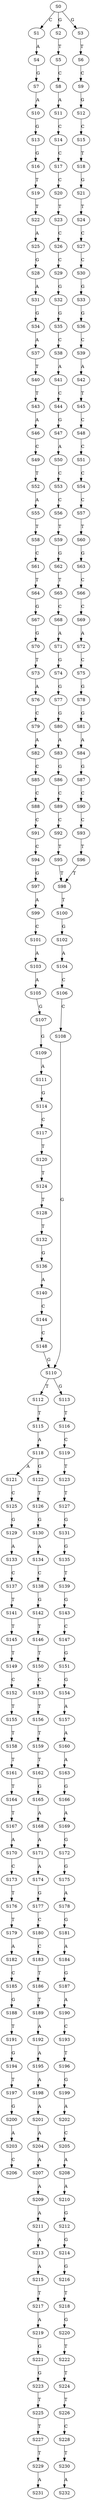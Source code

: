 strict digraph  {
	S0 -> S1 [ label = C ];
	S0 -> S2 [ label = G ];
	S0 -> S3 [ label = G ];
	S1 -> S4 [ label = A ];
	S2 -> S5 [ label = T ];
	S3 -> S6 [ label = T ];
	S4 -> S7 [ label = G ];
	S5 -> S8 [ label = C ];
	S6 -> S9 [ label = C ];
	S7 -> S10 [ label = A ];
	S8 -> S11 [ label = A ];
	S9 -> S12 [ label = G ];
	S10 -> S13 [ label = G ];
	S11 -> S14 [ label = C ];
	S12 -> S15 [ label = C ];
	S13 -> S16 [ label = G ];
	S14 -> S17 [ label = C ];
	S15 -> S18 [ label = T ];
	S16 -> S19 [ label = T ];
	S17 -> S20 [ label = C ];
	S18 -> S21 [ label = G ];
	S19 -> S22 [ label = T ];
	S20 -> S23 [ label = T ];
	S21 -> S24 [ label = T ];
	S22 -> S25 [ label = A ];
	S23 -> S26 [ label = C ];
	S24 -> S27 [ label = C ];
	S25 -> S28 [ label = G ];
	S26 -> S29 [ label = C ];
	S27 -> S30 [ label = C ];
	S28 -> S31 [ label = A ];
	S29 -> S32 [ label = G ];
	S30 -> S33 [ label = G ];
	S31 -> S34 [ label = G ];
	S32 -> S35 [ label = G ];
	S33 -> S36 [ label = G ];
	S34 -> S37 [ label = A ];
	S35 -> S38 [ label = C ];
	S36 -> S39 [ label = C ];
	S37 -> S40 [ label = T ];
	S38 -> S41 [ label = A ];
	S39 -> S42 [ label = A ];
	S40 -> S43 [ label = T ];
	S41 -> S44 [ label = C ];
	S42 -> S45 [ label = T ];
	S43 -> S46 [ label = A ];
	S44 -> S47 [ label = G ];
	S45 -> S48 [ label = C ];
	S46 -> S49 [ label = C ];
	S47 -> S50 [ label = A ];
	S48 -> S51 [ label = C ];
	S49 -> S52 [ label = T ];
	S50 -> S53 [ label = C ];
	S51 -> S54 [ label = C ];
	S52 -> S55 [ label = A ];
	S53 -> S56 [ label = C ];
	S54 -> S57 [ label = C ];
	S55 -> S58 [ label = T ];
	S56 -> S59 [ label = T ];
	S57 -> S60 [ label = T ];
	S58 -> S61 [ label = C ];
	S59 -> S62 [ label = G ];
	S60 -> S63 [ label = G ];
	S61 -> S64 [ label = T ];
	S62 -> S65 [ label = T ];
	S63 -> S66 [ label = C ];
	S64 -> S67 [ label = G ];
	S65 -> S68 [ label = C ];
	S66 -> S69 [ label = C ];
	S67 -> S70 [ label = G ];
	S68 -> S71 [ label = A ];
	S69 -> S72 [ label = A ];
	S70 -> S73 [ label = T ];
	S71 -> S74 [ label = G ];
	S72 -> S75 [ label = C ];
	S73 -> S76 [ label = A ];
	S74 -> S77 [ label = G ];
	S75 -> S78 [ label = G ];
	S76 -> S79 [ label = C ];
	S77 -> S80 [ label = G ];
	S78 -> S81 [ label = G ];
	S79 -> S82 [ label = A ];
	S80 -> S83 [ label = A ];
	S81 -> S84 [ label = A ];
	S82 -> S85 [ label = C ];
	S83 -> S86 [ label = G ];
	S84 -> S87 [ label = G ];
	S85 -> S88 [ label = C ];
	S86 -> S89 [ label = C ];
	S87 -> S90 [ label = C ];
	S88 -> S91 [ label = C ];
	S89 -> S92 [ label = C ];
	S90 -> S93 [ label = C ];
	S91 -> S94 [ label = C ];
	S92 -> S95 [ label = T ];
	S93 -> S96 [ label = T ];
	S94 -> S97 [ label = G ];
	S95 -> S98 [ label = T ];
	S96 -> S98 [ label = T ];
	S97 -> S99 [ label = A ];
	S98 -> S100 [ label = T ];
	S99 -> S101 [ label = C ];
	S100 -> S102 [ label = G ];
	S101 -> S103 [ label = A ];
	S102 -> S104 [ label = A ];
	S103 -> S105 [ label = A ];
	S104 -> S106 [ label = C ];
	S105 -> S107 [ label = G ];
	S106 -> S108 [ label = C ];
	S107 -> S109 [ label = G ];
	S108 -> S110 [ label = G ];
	S109 -> S111 [ label = A ];
	S110 -> S112 [ label = T ];
	S110 -> S113 [ label = G ];
	S111 -> S114 [ label = G ];
	S112 -> S115 [ label = T ];
	S113 -> S116 [ label = T ];
	S114 -> S117 [ label = C ];
	S115 -> S118 [ label = A ];
	S116 -> S119 [ label = C ];
	S117 -> S120 [ label = T ];
	S118 -> S121 [ label = A ];
	S118 -> S122 [ label = G ];
	S119 -> S123 [ label = T ];
	S120 -> S124 [ label = T ];
	S121 -> S125 [ label = C ];
	S122 -> S126 [ label = T ];
	S123 -> S127 [ label = T ];
	S124 -> S128 [ label = T ];
	S125 -> S129 [ label = G ];
	S126 -> S130 [ label = G ];
	S127 -> S131 [ label = G ];
	S128 -> S132 [ label = T ];
	S129 -> S133 [ label = A ];
	S130 -> S134 [ label = A ];
	S131 -> S135 [ label = G ];
	S132 -> S136 [ label = G ];
	S133 -> S137 [ label = C ];
	S134 -> S138 [ label = C ];
	S135 -> S139 [ label = T ];
	S136 -> S140 [ label = A ];
	S137 -> S141 [ label = T ];
	S138 -> S142 [ label = G ];
	S139 -> S143 [ label = G ];
	S140 -> S144 [ label = C ];
	S141 -> S145 [ label = T ];
	S142 -> S146 [ label = T ];
	S143 -> S147 [ label = C ];
	S144 -> S148 [ label = C ];
	S145 -> S149 [ label = T ];
	S146 -> S150 [ label = T ];
	S147 -> S151 [ label = G ];
	S148 -> S110 [ label = G ];
	S149 -> S152 [ label = C ];
	S150 -> S153 [ label = C ];
	S151 -> S154 [ label = G ];
	S152 -> S155 [ label = T ];
	S153 -> S156 [ label = T ];
	S154 -> S157 [ label = A ];
	S155 -> S158 [ label = T ];
	S156 -> S159 [ label = T ];
	S157 -> S160 [ label = A ];
	S158 -> S161 [ label = T ];
	S159 -> S162 [ label = T ];
	S160 -> S163 [ label = A ];
	S161 -> S164 [ label = T ];
	S162 -> S165 [ label = G ];
	S163 -> S166 [ label = G ];
	S164 -> S167 [ label = T ];
	S165 -> S168 [ label = A ];
	S166 -> S169 [ label = A ];
	S167 -> S170 [ label = A ];
	S168 -> S171 [ label = A ];
	S169 -> S172 [ label = G ];
	S170 -> S173 [ label = C ];
	S171 -> S174 [ label = A ];
	S172 -> S175 [ label = G ];
	S173 -> S176 [ label = T ];
	S174 -> S177 [ label = G ];
	S175 -> S178 [ label = A ];
	S176 -> S179 [ label = T ];
	S177 -> S180 [ label = C ];
	S178 -> S181 [ label = G ];
	S179 -> S182 [ label = A ];
	S180 -> S183 [ label = C ];
	S181 -> S184 [ label = A ];
	S182 -> S185 [ label = C ];
	S183 -> S186 [ label = T ];
	S184 -> S187 [ label = G ];
	S185 -> S188 [ label = G ];
	S186 -> S189 [ label = T ];
	S187 -> S190 [ label = A ];
	S188 -> S191 [ label = T ];
	S189 -> S192 [ label = A ];
	S190 -> S193 [ label = C ];
	S191 -> S194 [ label = G ];
	S192 -> S195 [ label = A ];
	S193 -> S196 [ label = T ];
	S194 -> S197 [ label = T ];
	S195 -> S198 [ label = A ];
	S196 -> S199 [ label = G ];
	S197 -> S200 [ label = G ];
	S198 -> S201 [ label = A ];
	S199 -> S202 [ label = A ];
	S200 -> S203 [ label = A ];
	S201 -> S204 [ label = A ];
	S202 -> S205 [ label = C ];
	S203 -> S206 [ label = C ];
	S204 -> S207 [ label = A ];
	S205 -> S208 [ label = A ];
	S207 -> S209 [ label = A ];
	S208 -> S210 [ label = A ];
	S209 -> S211 [ label = A ];
	S210 -> S212 [ label = G ];
	S211 -> S213 [ label = A ];
	S212 -> S214 [ label = G ];
	S213 -> S215 [ label = A ];
	S214 -> S216 [ label = G ];
	S215 -> S217 [ label = T ];
	S216 -> S218 [ label = T ];
	S217 -> S219 [ label = A ];
	S218 -> S220 [ label = G ];
	S219 -> S221 [ label = G ];
	S220 -> S222 [ label = T ];
	S221 -> S223 [ label = G ];
	S222 -> S224 [ label = T ];
	S223 -> S225 [ label = T ];
	S224 -> S226 [ label = T ];
	S225 -> S227 [ label = T ];
	S226 -> S228 [ label = C ];
	S227 -> S229 [ label = T ];
	S228 -> S230 [ label = T ];
	S229 -> S231 [ label = A ];
	S230 -> S232 [ label = A ];
}
